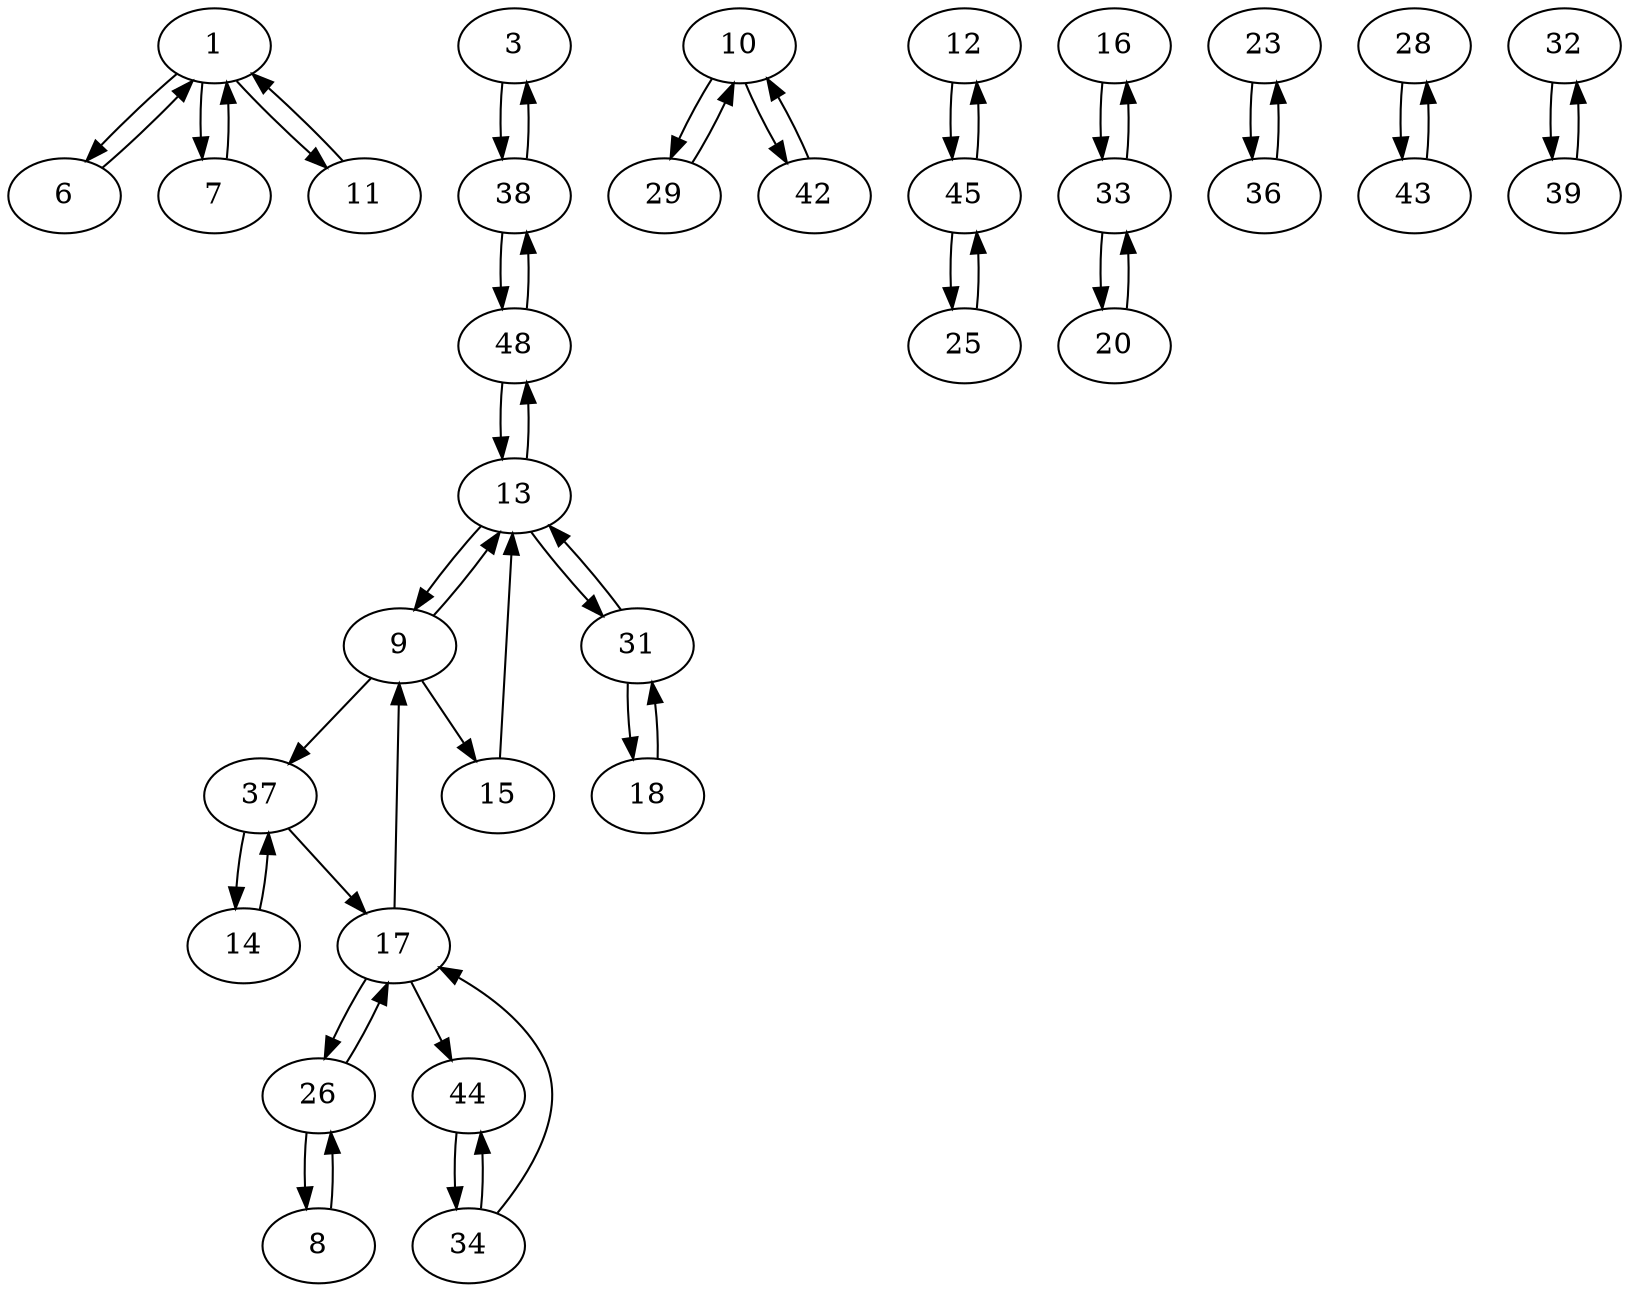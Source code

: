 digraph G {
  1 -> 6;
  1 -> 7;
  1 -> 11;
  3 -> 38;
  6 -> 1;
  7 -> 1;
  8 -> 26;
  9 -> 13;
  9 -> 15;
  9 -> 37;
  10 -> 29;
  10 -> 42;
  11 -> 1;
  12 -> 45;
  13 -> 9;
  13 -> 31;
  13 -> 48;
  14 -> 37;
  15 -> 13;
  16 -> 33;
  17 -> 9;
  17 -> 26;
  17 -> 44;
  18 -> 31;
  20 -> 33;
  23 -> 36;
  25 -> 45;
  26 -> 8;
  26 -> 17;
  28 -> 43;
  29 -> 10;
  31 -> 13;
  31 -> 18;
  32 -> 39;
  33 -> 16;
  33 -> 20;
  34 -> 17;
  34 -> 44;
  36 -> 23;
  37 -> 14;
  37 -> 17;
  38 -> 3;
  38 -> 48;
  39 -> 32;
  42 -> 10;
  43 -> 28;
  44 -> 34;
  45 -> 12;
  45 -> 25;
  48 -> 13;
  48 -> 38;
}